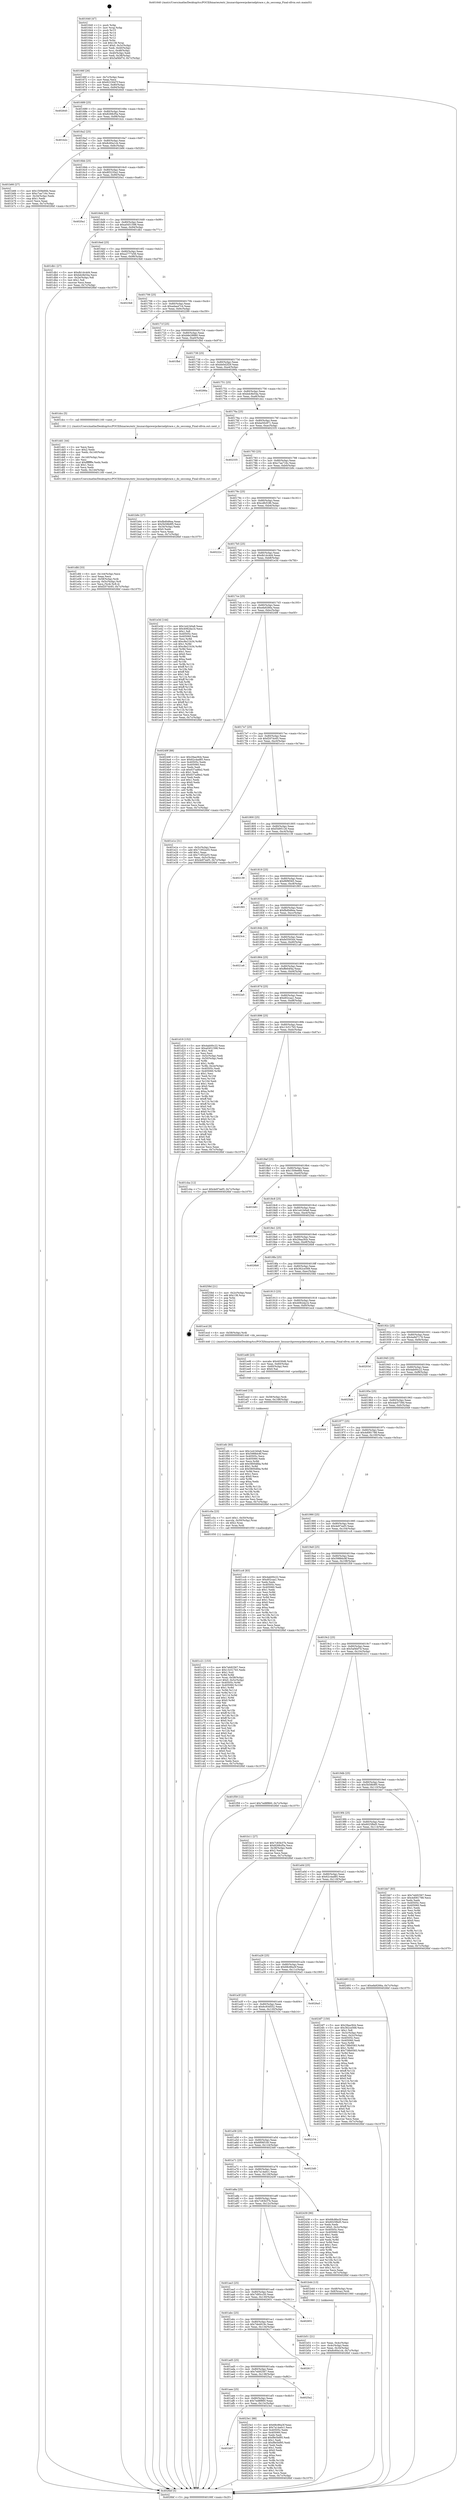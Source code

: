 digraph "0x401640" {
  label = "0x401640 (/mnt/c/Users/mathe/Desktop/tcc/POCII/binaries/extr_linuxarchpowerpckernelptrace.c_do_seccomp_Final-ollvm.out::main(0))"
  labelloc = "t"
  node[shape=record]

  Entry [label="",width=0.3,height=0.3,shape=circle,fillcolor=black,style=filled]
  "0x40166f" [label="{
     0x40166f [26]\l
     | [instrs]\l
     &nbsp;&nbsp;0x40166f \<+3\>: mov -0x7c(%rbp),%eax\l
     &nbsp;&nbsp;0x401672 \<+2\>: mov %eax,%ecx\l
     &nbsp;&nbsp;0x401674 \<+6\>: sub $0x82230d7f,%ecx\l
     &nbsp;&nbsp;0x40167a \<+3\>: mov %eax,-0x80(%rbp)\l
     &nbsp;&nbsp;0x40167d \<+6\>: mov %ecx,-0x84(%rbp)\l
     &nbsp;&nbsp;0x401683 \<+6\>: je 0000000000402645 \<main+0x1005\>\l
  }"]
  "0x402645" [label="{
     0x402645\l
  }", style=dashed]
  "0x401689" [label="{
     0x401689 [25]\l
     | [instrs]\l
     &nbsp;&nbsp;0x401689 \<+5\>: jmp 000000000040168e \<main+0x4e\>\l
     &nbsp;&nbsp;0x40168e \<+3\>: mov -0x80(%rbp),%eax\l
     &nbsp;&nbsp;0x401691 \<+5\>: sub $0x8268cf5a,%eax\l
     &nbsp;&nbsp;0x401696 \<+6\>: mov %eax,-0x88(%rbp)\l
     &nbsp;&nbsp;0x40169c \<+6\>: je 0000000000401b2c \<main+0x4ec\>\l
  }"]
  Exit [label="",width=0.3,height=0.3,shape=circle,fillcolor=black,style=filled,peripheries=2]
  "0x401b2c" [label="{
     0x401b2c\l
  }", style=dashed]
  "0x4016a2" [label="{
     0x4016a2 [25]\l
     | [instrs]\l
     &nbsp;&nbsp;0x4016a2 \<+5\>: jmp 00000000004016a7 \<main+0x67\>\l
     &nbsp;&nbsp;0x4016a7 \<+3\>: mov -0x80(%rbp),%eax\l
     &nbsp;&nbsp;0x4016aa \<+5\>: sub $0x8c60a1cb,%eax\l
     &nbsp;&nbsp;0x4016af \<+6\>: mov %eax,-0x8c(%rbp)\l
     &nbsp;&nbsp;0x4016b5 \<+6\>: je 0000000000401b66 \<main+0x526\>\l
  }"]
  "0x401b07" [label="{
     0x401b07\l
  }", style=dashed]
  "0x401b66" [label="{
     0x401b66 [27]\l
     | [instrs]\l
     &nbsp;&nbsp;0x401b66 \<+5\>: mov $0x1509e66b,%eax\l
     &nbsp;&nbsp;0x401b6b \<+5\>: mov $0xc7aa716c,%ecx\l
     &nbsp;&nbsp;0x401b70 \<+3\>: mov -0x34(%rbp),%edx\l
     &nbsp;&nbsp;0x401b73 \<+3\>: cmp $0x1,%edx\l
     &nbsp;&nbsp;0x401b76 \<+3\>: cmovl %ecx,%eax\l
     &nbsp;&nbsp;0x401b79 \<+3\>: mov %eax,-0x7c(%rbp)\l
     &nbsp;&nbsp;0x401b7c \<+5\>: jmp 00000000004026bf \<main+0x107f\>\l
  }"]
  "0x4016bb" [label="{
     0x4016bb [25]\l
     | [instrs]\l
     &nbsp;&nbsp;0x4016bb \<+5\>: jmp 00000000004016c0 \<main+0x80\>\l
     &nbsp;&nbsp;0x4016c0 \<+3\>: mov -0x80(%rbp),%eax\l
     &nbsp;&nbsp;0x4016c3 \<+5\>: sub $0x8f3235a2,%eax\l
     &nbsp;&nbsp;0x4016c8 \<+6\>: mov %eax,-0x90(%rbp)\l
     &nbsp;&nbsp;0x4016ce \<+6\>: je 00000000004020a1 \<main+0xa61\>\l
  }"]
  "0x4023e1" [label="{
     0x4023e1 [88]\l
     | [instrs]\l
     &nbsp;&nbsp;0x4023e1 \<+5\>: mov $0x68c86a3f,%eax\l
     &nbsp;&nbsp;0x4023e6 \<+5\>: mov $0x7a14a0c1,%ecx\l
     &nbsp;&nbsp;0x4023eb \<+7\>: mov 0x40505c,%edx\l
     &nbsp;&nbsp;0x4023f2 \<+7\>: mov 0x405060,%esi\l
     &nbsp;&nbsp;0x4023f9 \<+2\>: mov %edx,%edi\l
     &nbsp;&nbsp;0x4023fb \<+6\>: add $0xf9e5bf95,%edi\l
     &nbsp;&nbsp;0x402401 \<+3\>: sub $0x1,%edi\l
     &nbsp;&nbsp;0x402404 \<+6\>: sub $0xf9e5bf95,%edi\l
     &nbsp;&nbsp;0x40240a \<+3\>: imul %edi,%edx\l
     &nbsp;&nbsp;0x40240d \<+3\>: and $0x1,%edx\l
     &nbsp;&nbsp;0x402410 \<+3\>: cmp $0x0,%edx\l
     &nbsp;&nbsp;0x402413 \<+4\>: sete %r8b\l
     &nbsp;&nbsp;0x402417 \<+3\>: cmp $0xa,%esi\l
     &nbsp;&nbsp;0x40241a \<+4\>: setl %r9b\l
     &nbsp;&nbsp;0x40241e \<+3\>: mov %r8b,%r10b\l
     &nbsp;&nbsp;0x402421 \<+3\>: and %r9b,%r10b\l
     &nbsp;&nbsp;0x402424 \<+3\>: xor %r9b,%r8b\l
     &nbsp;&nbsp;0x402427 \<+3\>: or %r8b,%r10b\l
     &nbsp;&nbsp;0x40242a \<+4\>: test $0x1,%r10b\l
     &nbsp;&nbsp;0x40242e \<+3\>: cmovne %ecx,%eax\l
     &nbsp;&nbsp;0x402431 \<+3\>: mov %eax,-0x7c(%rbp)\l
     &nbsp;&nbsp;0x402434 \<+5\>: jmp 00000000004026bf \<main+0x107f\>\l
  }"]
  "0x4020a1" [label="{
     0x4020a1\l
  }", style=dashed]
  "0x4016d4" [label="{
     0x4016d4 [25]\l
     | [instrs]\l
     &nbsp;&nbsp;0x4016d4 \<+5\>: jmp 00000000004016d9 \<main+0x99\>\l
     &nbsp;&nbsp;0x4016d9 \<+3\>: mov -0x80(%rbp),%eax\l
     &nbsp;&nbsp;0x4016dc \<+5\>: sub $0xa0451598,%eax\l
     &nbsp;&nbsp;0x4016e1 \<+6\>: mov %eax,-0x94(%rbp)\l
     &nbsp;&nbsp;0x4016e7 \<+6\>: je 0000000000401db1 \<main+0x771\>\l
  }"]
  "0x401aee" [label="{
     0x401aee [25]\l
     | [instrs]\l
     &nbsp;&nbsp;0x401aee \<+5\>: jmp 0000000000401af3 \<main+0x4b3\>\l
     &nbsp;&nbsp;0x401af3 \<+3\>: mov -0x80(%rbp),%eax\l
     &nbsp;&nbsp;0x401af6 \<+5\>: sub $0x7ed8f860,%eax\l
     &nbsp;&nbsp;0x401afb \<+6\>: mov %eax,-0x13c(%rbp)\l
     &nbsp;&nbsp;0x401b01 \<+6\>: je 00000000004023e1 \<main+0xda1\>\l
  }"]
  "0x401db1" [label="{
     0x401db1 [27]\l
     | [instrs]\l
     &nbsp;&nbsp;0x401db1 \<+5\>: mov $0xdb1dc4d4,%eax\l
     &nbsp;&nbsp;0x401db6 \<+5\>: mov $0xbdc8e54a,%ecx\l
     &nbsp;&nbsp;0x401dbb \<+3\>: mov -0x2e(%rbp),%dl\l
     &nbsp;&nbsp;0x401dbe \<+3\>: test $0x1,%dl\l
     &nbsp;&nbsp;0x401dc1 \<+3\>: cmovne %ecx,%eax\l
     &nbsp;&nbsp;0x401dc4 \<+3\>: mov %eax,-0x7c(%rbp)\l
     &nbsp;&nbsp;0x401dc7 \<+5\>: jmp 00000000004026bf \<main+0x107f\>\l
  }"]
  "0x4016ed" [label="{
     0x4016ed [25]\l
     | [instrs]\l
     &nbsp;&nbsp;0x4016ed \<+5\>: jmp 00000000004016f2 \<main+0xb2\>\l
     &nbsp;&nbsp;0x4016f2 \<+3\>: mov -0x80(%rbp),%eax\l
     &nbsp;&nbsp;0x4016f5 \<+5\>: sub $0xa2777e56,%eax\l
     &nbsp;&nbsp;0x4016fa \<+6\>: mov %eax,-0x98(%rbp)\l
     &nbsp;&nbsp;0x401700 \<+6\>: je 00000000004023b8 \<main+0xd78\>\l
  }"]
  "0x4025a2" [label="{
     0x4025a2\l
  }", style=dashed]
  "0x4023b8" [label="{
     0x4023b8\l
  }", style=dashed]
  "0x401706" [label="{
     0x401706 [25]\l
     | [instrs]\l
     &nbsp;&nbsp;0x401706 \<+5\>: jmp 000000000040170b \<main+0xcb\>\l
     &nbsp;&nbsp;0x40170b \<+3\>: mov -0x80(%rbp),%eax\l
     &nbsp;&nbsp;0x40170e \<+5\>: sub $0xadaa47c4,%eax\l
     &nbsp;&nbsp;0x401713 \<+6\>: mov %eax,-0x9c(%rbp)\l
     &nbsp;&nbsp;0x401719 \<+6\>: je 0000000000402299 \<main+0xc59\>\l
  }"]
  "0x401ad5" [label="{
     0x401ad5 [25]\l
     | [instrs]\l
     &nbsp;&nbsp;0x401ad5 \<+5\>: jmp 0000000000401ada \<main+0x49a\>\l
     &nbsp;&nbsp;0x401ada \<+3\>: mov -0x80(%rbp),%eax\l
     &nbsp;&nbsp;0x401add \<+5\>: sub $0x7eb92567,%eax\l
     &nbsp;&nbsp;0x401ae2 \<+6\>: mov %eax,-0x138(%rbp)\l
     &nbsp;&nbsp;0x401ae8 \<+6\>: je 00000000004025a2 \<main+0xf62\>\l
  }"]
  "0x402299" [label="{
     0x402299\l
  }", style=dashed]
  "0x40171f" [label="{
     0x40171f [25]\l
     | [instrs]\l
     &nbsp;&nbsp;0x40171f \<+5\>: jmp 0000000000401724 \<main+0xe4\>\l
     &nbsp;&nbsp;0x401724 \<+3\>: mov -0x80(%rbp),%eax\l
     &nbsp;&nbsp;0x401727 \<+5\>: sub $0xb8e28880,%eax\l
     &nbsp;&nbsp;0x40172c \<+6\>: mov %eax,-0xa0(%rbp)\l
     &nbsp;&nbsp;0x401732 \<+6\>: je 0000000000401fbd \<main+0x97d\>\l
  }"]
  "0x402617" [label="{
     0x402617\l
  }", style=dashed]
  "0x401fbd" [label="{
     0x401fbd\l
  }", style=dashed]
  "0x401738" [label="{
     0x401738 [25]\l
     | [instrs]\l
     &nbsp;&nbsp;0x401738 \<+5\>: jmp 000000000040173d \<main+0xfd\>\l
     &nbsp;&nbsp;0x40173d \<+3\>: mov -0x80(%rbp),%eax\l
     &nbsp;&nbsp;0x401740 \<+5\>: sub $0xbb0d2f29,%eax\l
     &nbsp;&nbsp;0x401745 \<+6\>: mov %eax,-0xa4(%rbp)\l
     &nbsp;&nbsp;0x40174b \<+6\>: je 000000000040266a \<main+0x102a\>\l
  }"]
  "0x401abc" [label="{
     0x401abc [25]\l
     | [instrs]\l
     &nbsp;&nbsp;0x401abc \<+5\>: jmp 0000000000401ac1 \<main+0x481\>\l
     &nbsp;&nbsp;0x401ac1 \<+3\>: mov -0x80(%rbp),%eax\l
     &nbsp;&nbsp;0x401ac4 \<+5\>: sub $0x7de4919c,%eax\l
     &nbsp;&nbsp;0x401ac9 \<+6\>: mov %eax,-0x134(%rbp)\l
     &nbsp;&nbsp;0x401acf \<+6\>: je 0000000000402617 \<main+0xfd7\>\l
  }"]
  "0x40266a" [label="{
     0x40266a\l
  }", style=dashed]
  "0x401751" [label="{
     0x401751 [25]\l
     | [instrs]\l
     &nbsp;&nbsp;0x401751 \<+5\>: jmp 0000000000401756 \<main+0x116\>\l
     &nbsp;&nbsp;0x401756 \<+3\>: mov -0x80(%rbp),%eax\l
     &nbsp;&nbsp;0x401759 \<+5\>: sub $0xbdc8e54a,%eax\l
     &nbsp;&nbsp;0x40175e \<+6\>: mov %eax,-0xa8(%rbp)\l
     &nbsp;&nbsp;0x401764 \<+6\>: je 0000000000401dcc \<main+0x78c\>\l
  }"]
  "0x402651" [label="{
     0x402651\l
  }", style=dashed]
  "0x401dcc" [label="{
     0x401dcc [5]\l
     | [instrs]\l
     &nbsp;&nbsp;0x401dcc \<+5\>: call 0000000000401160 \<next_i\>\l
     | [calls]\l
     &nbsp;&nbsp;0x401160 \{1\} (/mnt/c/Users/mathe/Desktop/tcc/POCII/binaries/extr_linuxarchpowerpckernelptrace.c_do_seccomp_Final-ollvm.out::next_i)\l
  }"]
  "0x40176a" [label="{
     0x40176a [25]\l
     | [instrs]\l
     &nbsp;&nbsp;0x40176a \<+5\>: jmp 000000000040176f \<main+0x12f\>\l
     &nbsp;&nbsp;0x40176f \<+3\>: mov -0x80(%rbp),%eax\l
     &nbsp;&nbsp;0x401772 \<+5\>: sub $0xbe50c971,%eax\l
     &nbsp;&nbsp;0x401777 \<+6\>: mov %eax,-0xac(%rbp)\l
     &nbsp;&nbsp;0x40177d \<+6\>: je 0000000000402335 \<main+0xcf5\>\l
  }"]
  "0x401efc" [label="{
     0x401efc [93]\l
     | [instrs]\l
     &nbsp;&nbsp;0x401efc \<+5\>: mov $0x1e41b0a8,%eax\l
     &nbsp;&nbsp;0x401f01 \<+5\>: mov $0x5988dc8f,%esi\l
     &nbsp;&nbsp;0x401f06 \<+7\>: mov 0x40505c,%ecx\l
     &nbsp;&nbsp;0x401f0d \<+7\>: mov 0x405060,%edx\l
     &nbsp;&nbsp;0x401f14 \<+3\>: mov %ecx,%r8d\l
     &nbsp;&nbsp;0x401f17 \<+7\>: add $0x5800dfda,%r8d\l
     &nbsp;&nbsp;0x401f1e \<+4\>: sub $0x1,%r8d\l
     &nbsp;&nbsp;0x401f22 \<+7\>: sub $0x5800dfda,%r8d\l
     &nbsp;&nbsp;0x401f29 \<+4\>: imul %r8d,%ecx\l
     &nbsp;&nbsp;0x401f2d \<+3\>: and $0x1,%ecx\l
     &nbsp;&nbsp;0x401f30 \<+3\>: cmp $0x0,%ecx\l
     &nbsp;&nbsp;0x401f33 \<+4\>: sete %r9b\l
     &nbsp;&nbsp;0x401f37 \<+3\>: cmp $0xa,%edx\l
     &nbsp;&nbsp;0x401f3a \<+4\>: setl %r10b\l
     &nbsp;&nbsp;0x401f3e \<+3\>: mov %r9b,%r11b\l
     &nbsp;&nbsp;0x401f41 \<+3\>: and %r10b,%r11b\l
     &nbsp;&nbsp;0x401f44 \<+3\>: xor %r10b,%r9b\l
     &nbsp;&nbsp;0x401f47 \<+3\>: or %r9b,%r11b\l
     &nbsp;&nbsp;0x401f4a \<+4\>: test $0x1,%r11b\l
     &nbsp;&nbsp;0x401f4e \<+3\>: cmovne %esi,%eax\l
     &nbsp;&nbsp;0x401f51 \<+3\>: mov %eax,-0x7c(%rbp)\l
     &nbsp;&nbsp;0x401f54 \<+5\>: jmp 00000000004026bf \<main+0x107f\>\l
  }"]
  "0x402335" [label="{
     0x402335\l
  }", style=dashed]
  "0x401783" [label="{
     0x401783 [25]\l
     | [instrs]\l
     &nbsp;&nbsp;0x401783 \<+5\>: jmp 0000000000401788 \<main+0x148\>\l
     &nbsp;&nbsp;0x401788 \<+3\>: mov -0x80(%rbp),%eax\l
     &nbsp;&nbsp;0x40178b \<+5\>: sub $0xc7aa716c,%eax\l
     &nbsp;&nbsp;0x401790 \<+6\>: mov %eax,-0xb0(%rbp)\l
     &nbsp;&nbsp;0x401796 \<+6\>: je 0000000000401b9c \<main+0x55c\>\l
  }"]
  "0x401eed" [label="{
     0x401eed [15]\l
     | [instrs]\l
     &nbsp;&nbsp;0x401eed \<+4\>: mov -0x58(%rbp),%rdi\l
     &nbsp;&nbsp;0x401ef1 \<+6\>: mov %eax,-0x148(%rbp)\l
     &nbsp;&nbsp;0x401ef7 \<+5\>: call 0000000000401030 \<free@plt\>\l
     | [calls]\l
     &nbsp;&nbsp;0x401030 \{1\} (unknown)\l
  }"]
  "0x401b9c" [label="{
     0x401b9c [27]\l
     | [instrs]\l
     &nbsp;&nbsp;0x401b9c \<+5\>: mov $0xfbd0d6ea,%eax\l
     &nbsp;&nbsp;0x401ba1 \<+5\>: mov $0x5b58b9f5,%ecx\l
     &nbsp;&nbsp;0x401ba6 \<+3\>: mov -0x34(%rbp),%edx\l
     &nbsp;&nbsp;0x401ba9 \<+3\>: cmp $0x0,%edx\l
     &nbsp;&nbsp;0x401bac \<+3\>: cmove %ecx,%eax\l
     &nbsp;&nbsp;0x401baf \<+3\>: mov %eax,-0x7c(%rbp)\l
     &nbsp;&nbsp;0x401bb2 \<+5\>: jmp 00000000004026bf \<main+0x107f\>\l
  }"]
  "0x40179c" [label="{
     0x40179c [25]\l
     | [instrs]\l
     &nbsp;&nbsp;0x40179c \<+5\>: jmp 00000000004017a1 \<main+0x161\>\l
     &nbsp;&nbsp;0x4017a1 \<+3\>: mov -0x80(%rbp),%eax\l
     &nbsp;&nbsp;0x4017a4 \<+5\>: sub $0xcdfcf186,%eax\l
     &nbsp;&nbsp;0x4017a9 \<+6\>: mov %eax,-0xb4(%rbp)\l
     &nbsp;&nbsp;0x4017af \<+6\>: je 000000000040222c \<main+0xbec\>\l
  }"]
  "0x401ed6" [label="{
     0x401ed6 [23]\l
     | [instrs]\l
     &nbsp;&nbsp;0x401ed6 \<+10\>: movabs $0x4030d6,%rdi\l
     &nbsp;&nbsp;0x401ee0 \<+3\>: mov %eax,-0x60(%rbp)\l
     &nbsp;&nbsp;0x401ee3 \<+3\>: mov -0x60(%rbp),%esi\l
     &nbsp;&nbsp;0x401ee6 \<+2\>: mov $0x0,%al\l
     &nbsp;&nbsp;0x401ee8 \<+5\>: call 0000000000401040 \<printf@plt\>\l
     | [calls]\l
     &nbsp;&nbsp;0x401040 \{1\} (unknown)\l
  }"]
  "0x40222c" [label="{
     0x40222c\l
  }", style=dashed]
  "0x4017b5" [label="{
     0x4017b5 [25]\l
     | [instrs]\l
     &nbsp;&nbsp;0x4017b5 \<+5\>: jmp 00000000004017ba \<main+0x17a\>\l
     &nbsp;&nbsp;0x4017ba \<+3\>: mov -0x80(%rbp),%eax\l
     &nbsp;&nbsp;0x4017bd \<+5\>: sub $0xdb1dc4d4,%eax\l
     &nbsp;&nbsp;0x4017c2 \<+6\>: mov %eax,-0xb8(%rbp)\l
     &nbsp;&nbsp;0x4017c8 \<+6\>: je 0000000000401e3d \<main+0x7fd\>\l
  }"]
  "0x401dfd" [label="{
     0x401dfd [33]\l
     | [instrs]\l
     &nbsp;&nbsp;0x401dfd \<+6\>: mov -0x144(%rbp),%ecx\l
     &nbsp;&nbsp;0x401e03 \<+3\>: imul %eax,%ecx\l
     &nbsp;&nbsp;0x401e06 \<+4\>: mov -0x58(%rbp),%rdi\l
     &nbsp;&nbsp;0x401e0a \<+4\>: movslq -0x5c(%rbp),%r8\l
     &nbsp;&nbsp;0x401e0e \<+4\>: mov %ecx,(%rdi,%r8,4)\l
     &nbsp;&nbsp;0x401e12 \<+7\>: movl $0xf207dc65,-0x7c(%rbp)\l
     &nbsp;&nbsp;0x401e19 \<+5\>: jmp 00000000004026bf \<main+0x107f\>\l
  }"]
  "0x401e3d" [label="{
     0x401e3d [144]\l
     | [instrs]\l
     &nbsp;&nbsp;0x401e3d \<+5\>: mov $0x1e41b0a8,%eax\l
     &nbsp;&nbsp;0x401e42 \<+5\>: mov $0x4082da1b,%ecx\l
     &nbsp;&nbsp;0x401e47 \<+2\>: mov $0x1,%dl\l
     &nbsp;&nbsp;0x401e49 \<+7\>: mov 0x40505c,%esi\l
     &nbsp;&nbsp;0x401e50 \<+7\>: mov 0x405060,%edi\l
     &nbsp;&nbsp;0x401e57 \<+3\>: mov %esi,%r8d\l
     &nbsp;&nbsp;0x401e5a \<+7\>: add $0xc8e21b34,%r8d\l
     &nbsp;&nbsp;0x401e61 \<+4\>: sub $0x1,%r8d\l
     &nbsp;&nbsp;0x401e65 \<+7\>: sub $0xc8e21b34,%r8d\l
     &nbsp;&nbsp;0x401e6c \<+4\>: imul %r8d,%esi\l
     &nbsp;&nbsp;0x401e70 \<+3\>: and $0x1,%esi\l
     &nbsp;&nbsp;0x401e73 \<+3\>: cmp $0x0,%esi\l
     &nbsp;&nbsp;0x401e76 \<+4\>: sete %r9b\l
     &nbsp;&nbsp;0x401e7a \<+3\>: cmp $0xa,%edi\l
     &nbsp;&nbsp;0x401e7d \<+4\>: setl %r10b\l
     &nbsp;&nbsp;0x401e81 \<+3\>: mov %r9b,%r11b\l
     &nbsp;&nbsp;0x401e84 \<+4\>: xor $0xff,%r11b\l
     &nbsp;&nbsp;0x401e88 \<+3\>: mov %r10b,%bl\l
     &nbsp;&nbsp;0x401e8b \<+3\>: xor $0xff,%bl\l
     &nbsp;&nbsp;0x401e8e \<+3\>: xor $0x1,%dl\l
     &nbsp;&nbsp;0x401e91 \<+3\>: mov %r11b,%r14b\l
     &nbsp;&nbsp;0x401e94 \<+4\>: and $0xff,%r14b\l
     &nbsp;&nbsp;0x401e98 \<+3\>: and %dl,%r9b\l
     &nbsp;&nbsp;0x401e9b \<+3\>: mov %bl,%r15b\l
     &nbsp;&nbsp;0x401e9e \<+4\>: and $0xff,%r15b\l
     &nbsp;&nbsp;0x401ea2 \<+3\>: and %dl,%r10b\l
     &nbsp;&nbsp;0x401ea5 \<+3\>: or %r9b,%r14b\l
     &nbsp;&nbsp;0x401ea8 \<+3\>: or %r10b,%r15b\l
     &nbsp;&nbsp;0x401eab \<+3\>: xor %r15b,%r14b\l
     &nbsp;&nbsp;0x401eae \<+3\>: or %bl,%r11b\l
     &nbsp;&nbsp;0x401eb1 \<+4\>: xor $0xff,%r11b\l
     &nbsp;&nbsp;0x401eb5 \<+3\>: or $0x1,%dl\l
     &nbsp;&nbsp;0x401eb8 \<+3\>: and %dl,%r11b\l
     &nbsp;&nbsp;0x401ebb \<+3\>: or %r11b,%r14b\l
     &nbsp;&nbsp;0x401ebe \<+4\>: test $0x1,%r14b\l
     &nbsp;&nbsp;0x401ec2 \<+3\>: cmovne %ecx,%eax\l
     &nbsp;&nbsp;0x401ec5 \<+3\>: mov %eax,-0x7c(%rbp)\l
     &nbsp;&nbsp;0x401ec8 \<+5\>: jmp 00000000004026bf \<main+0x107f\>\l
  }"]
  "0x4017ce" [label="{
     0x4017ce [25]\l
     | [instrs]\l
     &nbsp;&nbsp;0x4017ce \<+5\>: jmp 00000000004017d3 \<main+0x193\>\l
     &nbsp;&nbsp;0x4017d3 \<+3\>: mov -0x80(%rbp),%eax\l
     &nbsp;&nbsp;0x4017d6 \<+5\>: sub $0xefa9266a,%eax\l
     &nbsp;&nbsp;0x4017db \<+6\>: mov %eax,-0xbc(%rbp)\l
     &nbsp;&nbsp;0x4017e1 \<+6\>: je 000000000040249f \<main+0xe5f\>\l
  }"]
  "0x401dd1" [label="{
     0x401dd1 [44]\l
     | [instrs]\l
     &nbsp;&nbsp;0x401dd1 \<+2\>: xor %ecx,%ecx\l
     &nbsp;&nbsp;0x401dd3 \<+5\>: mov $0x2,%edx\l
     &nbsp;&nbsp;0x401dd8 \<+6\>: mov %edx,-0x140(%rbp)\l
     &nbsp;&nbsp;0x401dde \<+1\>: cltd\l
     &nbsp;&nbsp;0x401ddf \<+6\>: mov -0x140(%rbp),%esi\l
     &nbsp;&nbsp;0x401de5 \<+2\>: idiv %esi\l
     &nbsp;&nbsp;0x401de7 \<+6\>: imul $0xfffffffe,%edx,%edx\l
     &nbsp;&nbsp;0x401ded \<+3\>: sub $0x1,%ecx\l
     &nbsp;&nbsp;0x401df0 \<+2\>: sub %ecx,%edx\l
     &nbsp;&nbsp;0x401df2 \<+6\>: mov %edx,-0x144(%rbp)\l
     &nbsp;&nbsp;0x401df8 \<+5\>: call 0000000000401160 \<next_i\>\l
     | [calls]\l
     &nbsp;&nbsp;0x401160 \{1\} (/mnt/c/Users/mathe/Desktop/tcc/POCII/binaries/extr_linuxarchpowerpckernelptrace.c_do_seccomp_Final-ollvm.out::next_i)\l
  }"]
  "0x40249f" [label="{
     0x40249f [88]\l
     | [instrs]\l
     &nbsp;&nbsp;0x40249f \<+5\>: mov $0x29aa3fcb,%eax\l
     &nbsp;&nbsp;0x4024a4 \<+5\>: mov $0x62c4ad85,%ecx\l
     &nbsp;&nbsp;0x4024a9 \<+7\>: mov 0x40505c,%edx\l
     &nbsp;&nbsp;0x4024b0 \<+7\>: mov 0x405060,%esi\l
     &nbsp;&nbsp;0x4024b7 \<+2\>: mov %edx,%edi\l
     &nbsp;&nbsp;0x4024b9 \<+6\>: sub $0x637ad6e2,%edi\l
     &nbsp;&nbsp;0x4024bf \<+3\>: sub $0x1,%edi\l
     &nbsp;&nbsp;0x4024c2 \<+6\>: add $0x637ad6e2,%edi\l
     &nbsp;&nbsp;0x4024c8 \<+3\>: imul %edi,%edx\l
     &nbsp;&nbsp;0x4024cb \<+3\>: and $0x1,%edx\l
     &nbsp;&nbsp;0x4024ce \<+3\>: cmp $0x0,%edx\l
     &nbsp;&nbsp;0x4024d1 \<+4\>: sete %r8b\l
     &nbsp;&nbsp;0x4024d5 \<+3\>: cmp $0xa,%esi\l
     &nbsp;&nbsp;0x4024d8 \<+4\>: setl %r9b\l
     &nbsp;&nbsp;0x4024dc \<+3\>: mov %r8b,%r10b\l
     &nbsp;&nbsp;0x4024df \<+3\>: and %r9b,%r10b\l
     &nbsp;&nbsp;0x4024e2 \<+3\>: xor %r9b,%r8b\l
     &nbsp;&nbsp;0x4024e5 \<+3\>: or %r8b,%r10b\l
     &nbsp;&nbsp;0x4024e8 \<+4\>: test $0x1,%r10b\l
     &nbsp;&nbsp;0x4024ec \<+3\>: cmovne %ecx,%eax\l
     &nbsp;&nbsp;0x4024ef \<+3\>: mov %eax,-0x7c(%rbp)\l
     &nbsp;&nbsp;0x4024f2 \<+5\>: jmp 00000000004026bf \<main+0x107f\>\l
  }"]
  "0x4017e7" [label="{
     0x4017e7 [25]\l
     | [instrs]\l
     &nbsp;&nbsp;0x4017e7 \<+5\>: jmp 00000000004017ec \<main+0x1ac\>\l
     &nbsp;&nbsp;0x4017ec \<+3\>: mov -0x80(%rbp),%eax\l
     &nbsp;&nbsp;0x4017ef \<+5\>: sub $0xf207dc65,%eax\l
     &nbsp;&nbsp;0x4017f4 \<+6\>: mov %eax,-0xc0(%rbp)\l
     &nbsp;&nbsp;0x4017fa \<+6\>: je 0000000000401e1e \<main+0x7de\>\l
  }"]
  "0x401c21" [label="{
     0x401c21 [153]\l
     | [instrs]\l
     &nbsp;&nbsp;0x401c21 \<+5\>: mov $0x7eb92567,%ecx\l
     &nbsp;&nbsp;0x401c26 \<+5\>: mov $0x13c517b5,%edx\l
     &nbsp;&nbsp;0x401c2b \<+3\>: mov $0x1,%sil\l
     &nbsp;&nbsp;0x401c2e \<+3\>: xor %r8d,%r8d\l
     &nbsp;&nbsp;0x401c31 \<+4\>: mov %rax,-0x58(%rbp)\l
     &nbsp;&nbsp;0x401c35 \<+7\>: movl $0x0,-0x5c(%rbp)\l
     &nbsp;&nbsp;0x401c3c \<+8\>: mov 0x40505c,%r9d\l
     &nbsp;&nbsp;0x401c44 \<+8\>: mov 0x405060,%r10d\l
     &nbsp;&nbsp;0x401c4c \<+4\>: sub $0x1,%r8d\l
     &nbsp;&nbsp;0x401c50 \<+3\>: mov %r9d,%r11d\l
     &nbsp;&nbsp;0x401c53 \<+3\>: add %r8d,%r11d\l
     &nbsp;&nbsp;0x401c56 \<+4\>: imul %r11d,%r9d\l
     &nbsp;&nbsp;0x401c5a \<+4\>: and $0x1,%r9d\l
     &nbsp;&nbsp;0x401c5e \<+4\>: cmp $0x0,%r9d\l
     &nbsp;&nbsp;0x401c62 \<+3\>: sete %bl\l
     &nbsp;&nbsp;0x401c65 \<+4\>: cmp $0xa,%r10d\l
     &nbsp;&nbsp;0x401c69 \<+4\>: setl %r14b\l
     &nbsp;&nbsp;0x401c6d \<+3\>: mov %bl,%r15b\l
     &nbsp;&nbsp;0x401c70 \<+4\>: xor $0xff,%r15b\l
     &nbsp;&nbsp;0x401c74 \<+3\>: mov %r14b,%r12b\l
     &nbsp;&nbsp;0x401c77 \<+4\>: xor $0xff,%r12b\l
     &nbsp;&nbsp;0x401c7b \<+4\>: xor $0x0,%sil\l
     &nbsp;&nbsp;0x401c7f \<+3\>: mov %r15b,%r13b\l
     &nbsp;&nbsp;0x401c82 \<+4\>: and $0x0,%r13b\l
     &nbsp;&nbsp;0x401c86 \<+3\>: and %sil,%bl\l
     &nbsp;&nbsp;0x401c89 \<+3\>: mov %r12b,%al\l
     &nbsp;&nbsp;0x401c8c \<+2\>: and $0x0,%al\l
     &nbsp;&nbsp;0x401c8e \<+3\>: and %sil,%r14b\l
     &nbsp;&nbsp;0x401c91 \<+3\>: or %bl,%r13b\l
     &nbsp;&nbsp;0x401c94 \<+3\>: or %r14b,%al\l
     &nbsp;&nbsp;0x401c97 \<+3\>: xor %al,%r13b\l
     &nbsp;&nbsp;0x401c9a \<+3\>: or %r12b,%r15b\l
     &nbsp;&nbsp;0x401c9d \<+4\>: xor $0xff,%r15b\l
     &nbsp;&nbsp;0x401ca1 \<+4\>: or $0x0,%sil\l
     &nbsp;&nbsp;0x401ca5 \<+3\>: and %sil,%r15b\l
     &nbsp;&nbsp;0x401ca8 \<+3\>: or %r15b,%r13b\l
     &nbsp;&nbsp;0x401cab \<+4\>: test $0x1,%r13b\l
     &nbsp;&nbsp;0x401caf \<+3\>: cmovne %edx,%ecx\l
     &nbsp;&nbsp;0x401cb2 \<+3\>: mov %ecx,-0x7c(%rbp)\l
     &nbsp;&nbsp;0x401cb5 \<+5\>: jmp 00000000004026bf \<main+0x107f\>\l
  }"]
  "0x401e1e" [label="{
     0x401e1e [31]\l
     | [instrs]\l
     &nbsp;&nbsp;0x401e1e \<+3\>: mov -0x5c(%rbp),%eax\l
     &nbsp;&nbsp;0x401e21 \<+5\>: add $0x71952a55,%eax\l
     &nbsp;&nbsp;0x401e26 \<+3\>: add $0x1,%eax\l
     &nbsp;&nbsp;0x401e29 \<+5\>: sub $0x71952a55,%eax\l
     &nbsp;&nbsp;0x401e2e \<+3\>: mov %eax,-0x5c(%rbp)\l
     &nbsp;&nbsp;0x401e31 \<+7\>: movl $0x4e97eef3,-0x7c(%rbp)\l
     &nbsp;&nbsp;0x401e38 \<+5\>: jmp 00000000004026bf \<main+0x107f\>\l
  }"]
  "0x401800" [label="{
     0x401800 [25]\l
     | [instrs]\l
     &nbsp;&nbsp;0x401800 \<+5\>: jmp 0000000000401805 \<main+0x1c5\>\l
     &nbsp;&nbsp;0x401805 \<+3\>: mov -0x80(%rbp),%eax\l
     &nbsp;&nbsp;0x401808 \<+5\>: sub $0xf3d95126,%eax\l
     &nbsp;&nbsp;0x40180d \<+6\>: mov %eax,-0xc4(%rbp)\l
     &nbsp;&nbsp;0x401813 \<+6\>: je 0000000000402139 \<main+0xaf9\>\l
  }"]
  "0x401b51" [label="{
     0x401b51 [21]\l
     | [instrs]\l
     &nbsp;&nbsp;0x401b51 \<+3\>: mov %eax,-0x4c(%rbp)\l
     &nbsp;&nbsp;0x401b54 \<+3\>: mov -0x4c(%rbp),%eax\l
     &nbsp;&nbsp;0x401b57 \<+3\>: mov %eax,-0x34(%rbp)\l
     &nbsp;&nbsp;0x401b5a \<+7\>: movl $0x8c60a1cb,-0x7c(%rbp)\l
     &nbsp;&nbsp;0x401b61 \<+5\>: jmp 00000000004026bf \<main+0x107f\>\l
  }"]
  "0x402139" [label="{
     0x402139\l
  }", style=dashed]
  "0x401819" [label="{
     0x401819 [25]\l
     | [instrs]\l
     &nbsp;&nbsp;0x401819 \<+5\>: jmp 000000000040181e \<main+0x1de\>\l
     &nbsp;&nbsp;0x40181e \<+3\>: mov -0x80(%rbp),%eax\l
     &nbsp;&nbsp;0x401821 \<+5\>: sub $0xf6f9f365,%eax\l
     &nbsp;&nbsp;0x401826 \<+6\>: mov %eax,-0xc8(%rbp)\l
     &nbsp;&nbsp;0x40182c \<+6\>: je 0000000000401f65 \<main+0x925\>\l
  }"]
  "0x401aa3" [label="{
     0x401aa3 [25]\l
     | [instrs]\l
     &nbsp;&nbsp;0x401aa3 \<+5\>: jmp 0000000000401aa8 \<main+0x468\>\l
     &nbsp;&nbsp;0x401aa8 \<+3\>: mov -0x80(%rbp),%eax\l
     &nbsp;&nbsp;0x401aab \<+5\>: sub $0x7d95cc50,%eax\l
     &nbsp;&nbsp;0x401ab0 \<+6\>: mov %eax,-0x130(%rbp)\l
     &nbsp;&nbsp;0x401ab6 \<+6\>: je 0000000000402651 \<main+0x1011\>\l
  }"]
  "0x401f65" [label="{
     0x401f65\l
  }", style=dashed]
  "0x401832" [label="{
     0x401832 [25]\l
     | [instrs]\l
     &nbsp;&nbsp;0x401832 \<+5\>: jmp 0000000000401837 \<main+0x1f7\>\l
     &nbsp;&nbsp;0x401837 \<+3\>: mov -0x80(%rbp),%eax\l
     &nbsp;&nbsp;0x40183a \<+5\>: sub $0xfbd0d6ea,%eax\l
     &nbsp;&nbsp;0x40183f \<+6\>: mov %eax,-0xcc(%rbp)\l
     &nbsp;&nbsp;0x401845 \<+6\>: je 00000000004023c4 \<main+0xd84\>\l
  }"]
  "0x401b44" [label="{
     0x401b44 [13]\l
     | [instrs]\l
     &nbsp;&nbsp;0x401b44 \<+4\>: mov -0x48(%rbp),%rax\l
     &nbsp;&nbsp;0x401b48 \<+4\>: mov 0x8(%rax),%rdi\l
     &nbsp;&nbsp;0x401b4c \<+5\>: call 0000000000401060 \<atoi@plt\>\l
     | [calls]\l
     &nbsp;&nbsp;0x401060 \{1\} (unknown)\l
  }"]
  "0x4023c4" [label="{
     0x4023c4\l
  }", style=dashed]
  "0x40184b" [label="{
     0x40184b [25]\l
     | [instrs]\l
     &nbsp;&nbsp;0x40184b \<+5\>: jmp 0000000000401850 \<main+0x210\>\l
     &nbsp;&nbsp;0x401850 \<+3\>: mov -0x80(%rbp),%eax\l
     &nbsp;&nbsp;0x401853 \<+5\>: sub $0xfe559344,%eax\l
     &nbsp;&nbsp;0x401858 \<+6\>: mov %eax,-0xd0(%rbp)\l
     &nbsp;&nbsp;0x40185e \<+6\>: je 00000000004021a6 \<main+0xb66\>\l
  }"]
  "0x401a8a" [label="{
     0x401a8a [25]\l
     | [instrs]\l
     &nbsp;&nbsp;0x401a8a \<+5\>: jmp 0000000000401a8f \<main+0x44f\>\l
     &nbsp;&nbsp;0x401a8f \<+3\>: mov -0x80(%rbp),%eax\l
     &nbsp;&nbsp;0x401a92 \<+5\>: sub $0x7c83b37b,%eax\l
     &nbsp;&nbsp;0x401a97 \<+6\>: mov %eax,-0x12c(%rbp)\l
     &nbsp;&nbsp;0x401a9d \<+6\>: je 0000000000401b44 \<main+0x504\>\l
  }"]
  "0x4021a6" [label="{
     0x4021a6\l
  }", style=dashed]
  "0x401864" [label="{
     0x401864 [25]\l
     | [instrs]\l
     &nbsp;&nbsp;0x401864 \<+5\>: jmp 0000000000401869 \<main+0x229\>\l
     &nbsp;&nbsp;0x401869 \<+3\>: mov -0x80(%rbp),%eax\l
     &nbsp;&nbsp;0x40186c \<+5\>: sub $0xffe64f4a,%eax\l
     &nbsp;&nbsp;0x401871 \<+6\>: mov %eax,-0xd4(%rbp)\l
     &nbsp;&nbsp;0x401877 \<+6\>: je 00000000004022a5 \<main+0xc65\>\l
  }"]
  "0x402439" [label="{
     0x402439 [90]\l
     | [instrs]\l
     &nbsp;&nbsp;0x402439 \<+5\>: mov $0x68c86a3f,%eax\l
     &nbsp;&nbsp;0x40243e \<+5\>: mov $0x6025fbd5,%ecx\l
     &nbsp;&nbsp;0x402443 \<+2\>: xor %edx,%edx\l
     &nbsp;&nbsp;0x402445 \<+7\>: movl $0x0,-0x3c(%rbp)\l
     &nbsp;&nbsp;0x40244c \<+7\>: mov 0x40505c,%esi\l
     &nbsp;&nbsp;0x402453 \<+7\>: mov 0x405060,%edi\l
     &nbsp;&nbsp;0x40245a \<+3\>: sub $0x1,%edx\l
     &nbsp;&nbsp;0x40245d \<+3\>: mov %esi,%r8d\l
     &nbsp;&nbsp;0x402460 \<+3\>: add %edx,%r8d\l
     &nbsp;&nbsp;0x402463 \<+4\>: imul %r8d,%esi\l
     &nbsp;&nbsp;0x402467 \<+3\>: and $0x1,%esi\l
     &nbsp;&nbsp;0x40246a \<+3\>: cmp $0x0,%esi\l
     &nbsp;&nbsp;0x40246d \<+4\>: sete %r9b\l
     &nbsp;&nbsp;0x402471 \<+3\>: cmp $0xa,%edi\l
     &nbsp;&nbsp;0x402474 \<+4\>: setl %r10b\l
     &nbsp;&nbsp;0x402478 \<+3\>: mov %r9b,%r11b\l
     &nbsp;&nbsp;0x40247b \<+3\>: and %r10b,%r11b\l
     &nbsp;&nbsp;0x40247e \<+3\>: xor %r10b,%r9b\l
     &nbsp;&nbsp;0x402481 \<+3\>: or %r9b,%r11b\l
     &nbsp;&nbsp;0x402484 \<+4\>: test $0x1,%r11b\l
     &nbsp;&nbsp;0x402488 \<+3\>: cmovne %ecx,%eax\l
     &nbsp;&nbsp;0x40248b \<+3\>: mov %eax,-0x7c(%rbp)\l
     &nbsp;&nbsp;0x40248e \<+5\>: jmp 00000000004026bf \<main+0x107f\>\l
  }"]
  "0x4022a5" [label="{
     0x4022a5\l
  }", style=dashed]
  "0x40187d" [label="{
     0x40187d [25]\l
     | [instrs]\l
     &nbsp;&nbsp;0x40187d \<+5\>: jmp 0000000000401882 \<main+0x242\>\l
     &nbsp;&nbsp;0x401882 \<+3\>: mov -0x80(%rbp),%eax\l
     &nbsp;&nbsp;0x401885 \<+5\>: sub $0xd02caa1,%eax\l
     &nbsp;&nbsp;0x40188a \<+6\>: mov %eax,-0xd8(%rbp)\l
     &nbsp;&nbsp;0x401890 \<+6\>: je 0000000000401d19 \<main+0x6d9\>\l
  }"]
  "0x401a71" [label="{
     0x401a71 [25]\l
     | [instrs]\l
     &nbsp;&nbsp;0x401a71 \<+5\>: jmp 0000000000401a76 \<main+0x436\>\l
     &nbsp;&nbsp;0x401a76 \<+3\>: mov -0x80(%rbp),%eax\l
     &nbsp;&nbsp;0x401a79 \<+5\>: sub $0x7a14a0c1,%eax\l
     &nbsp;&nbsp;0x401a7e \<+6\>: mov %eax,-0x128(%rbp)\l
     &nbsp;&nbsp;0x401a84 \<+6\>: je 0000000000402439 \<main+0xdf9\>\l
  }"]
  "0x401d19" [label="{
     0x401d19 [152]\l
     | [instrs]\l
     &nbsp;&nbsp;0x401d19 \<+5\>: mov $0x4ab00c22,%eax\l
     &nbsp;&nbsp;0x401d1e \<+5\>: mov $0xa0451598,%ecx\l
     &nbsp;&nbsp;0x401d23 \<+2\>: mov $0x1,%dl\l
     &nbsp;&nbsp;0x401d25 \<+2\>: xor %esi,%esi\l
     &nbsp;&nbsp;0x401d27 \<+3\>: mov -0x5c(%rbp),%edi\l
     &nbsp;&nbsp;0x401d2a \<+3\>: cmp -0x50(%rbp),%edi\l
     &nbsp;&nbsp;0x401d2d \<+4\>: setl %r8b\l
     &nbsp;&nbsp;0x401d31 \<+4\>: and $0x1,%r8b\l
     &nbsp;&nbsp;0x401d35 \<+4\>: mov %r8b,-0x2e(%rbp)\l
     &nbsp;&nbsp;0x401d39 \<+7\>: mov 0x40505c,%edi\l
     &nbsp;&nbsp;0x401d40 \<+8\>: mov 0x405060,%r9d\l
     &nbsp;&nbsp;0x401d48 \<+3\>: sub $0x1,%esi\l
     &nbsp;&nbsp;0x401d4b \<+3\>: mov %edi,%r10d\l
     &nbsp;&nbsp;0x401d4e \<+3\>: add %esi,%r10d\l
     &nbsp;&nbsp;0x401d51 \<+4\>: imul %r10d,%edi\l
     &nbsp;&nbsp;0x401d55 \<+3\>: and $0x1,%edi\l
     &nbsp;&nbsp;0x401d58 \<+3\>: cmp $0x0,%edi\l
     &nbsp;&nbsp;0x401d5b \<+4\>: sete %r8b\l
     &nbsp;&nbsp;0x401d5f \<+4\>: cmp $0xa,%r9d\l
     &nbsp;&nbsp;0x401d63 \<+4\>: setl %r11b\l
     &nbsp;&nbsp;0x401d67 \<+3\>: mov %r8b,%bl\l
     &nbsp;&nbsp;0x401d6a \<+3\>: xor $0xff,%bl\l
     &nbsp;&nbsp;0x401d6d \<+3\>: mov %r11b,%r14b\l
     &nbsp;&nbsp;0x401d70 \<+4\>: xor $0xff,%r14b\l
     &nbsp;&nbsp;0x401d74 \<+3\>: xor $0x0,%dl\l
     &nbsp;&nbsp;0x401d77 \<+3\>: mov %bl,%r15b\l
     &nbsp;&nbsp;0x401d7a \<+4\>: and $0x0,%r15b\l
     &nbsp;&nbsp;0x401d7e \<+3\>: and %dl,%r8b\l
     &nbsp;&nbsp;0x401d81 \<+3\>: mov %r14b,%r12b\l
     &nbsp;&nbsp;0x401d84 \<+4\>: and $0x0,%r12b\l
     &nbsp;&nbsp;0x401d88 \<+3\>: and %dl,%r11b\l
     &nbsp;&nbsp;0x401d8b \<+3\>: or %r8b,%r15b\l
     &nbsp;&nbsp;0x401d8e \<+3\>: or %r11b,%r12b\l
     &nbsp;&nbsp;0x401d91 \<+3\>: xor %r12b,%r15b\l
     &nbsp;&nbsp;0x401d94 \<+3\>: or %r14b,%bl\l
     &nbsp;&nbsp;0x401d97 \<+3\>: xor $0xff,%bl\l
     &nbsp;&nbsp;0x401d9a \<+3\>: or $0x0,%dl\l
     &nbsp;&nbsp;0x401d9d \<+2\>: and %dl,%bl\l
     &nbsp;&nbsp;0x401d9f \<+3\>: or %bl,%r15b\l
     &nbsp;&nbsp;0x401da2 \<+4\>: test $0x1,%r15b\l
     &nbsp;&nbsp;0x401da6 \<+3\>: cmovne %ecx,%eax\l
     &nbsp;&nbsp;0x401da9 \<+3\>: mov %eax,-0x7c(%rbp)\l
     &nbsp;&nbsp;0x401dac \<+5\>: jmp 00000000004026bf \<main+0x107f\>\l
  }"]
  "0x401896" [label="{
     0x401896 [25]\l
     | [instrs]\l
     &nbsp;&nbsp;0x401896 \<+5\>: jmp 000000000040189b \<main+0x25b\>\l
     &nbsp;&nbsp;0x40189b \<+3\>: mov -0x80(%rbp),%eax\l
     &nbsp;&nbsp;0x40189e \<+5\>: sub $0x13c517b5,%eax\l
     &nbsp;&nbsp;0x4018a3 \<+6\>: mov %eax,-0xdc(%rbp)\l
     &nbsp;&nbsp;0x4018a9 \<+6\>: je 0000000000401cba \<main+0x67a\>\l
  }"]
  "0x4023d0" [label="{
     0x4023d0\l
  }", style=dashed]
  "0x401cba" [label="{
     0x401cba [12]\l
     | [instrs]\l
     &nbsp;&nbsp;0x401cba \<+7\>: movl $0x4e97eef3,-0x7c(%rbp)\l
     &nbsp;&nbsp;0x401cc1 \<+5\>: jmp 00000000004026bf \<main+0x107f\>\l
  }"]
  "0x4018af" [label="{
     0x4018af [25]\l
     | [instrs]\l
     &nbsp;&nbsp;0x4018af \<+5\>: jmp 00000000004018b4 \<main+0x274\>\l
     &nbsp;&nbsp;0x4018b4 \<+3\>: mov -0x80(%rbp),%eax\l
     &nbsp;&nbsp;0x4018b7 \<+5\>: sub $0x1509e66b,%eax\l
     &nbsp;&nbsp;0x4018bc \<+6\>: mov %eax,-0xe0(%rbp)\l
     &nbsp;&nbsp;0x4018c2 \<+6\>: je 0000000000401b81 \<main+0x541\>\l
  }"]
  "0x401a58" [label="{
     0x401a58 [25]\l
     | [instrs]\l
     &nbsp;&nbsp;0x401a58 \<+5\>: jmp 0000000000401a5d \<main+0x41d\>\l
     &nbsp;&nbsp;0x401a5d \<+3\>: mov -0x80(%rbp),%eax\l
     &nbsp;&nbsp;0x401a60 \<+5\>: sub $0x6f06f100,%eax\l
     &nbsp;&nbsp;0x401a65 \<+6\>: mov %eax,-0x124(%rbp)\l
     &nbsp;&nbsp;0x401a6b \<+6\>: je 00000000004023d0 \<main+0xd90\>\l
  }"]
  "0x401b81" [label="{
     0x401b81\l
  }", style=dashed]
  "0x4018c8" [label="{
     0x4018c8 [25]\l
     | [instrs]\l
     &nbsp;&nbsp;0x4018c8 \<+5\>: jmp 00000000004018cd \<main+0x28d\>\l
     &nbsp;&nbsp;0x4018cd \<+3\>: mov -0x80(%rbp),%eax\l
     &nbsp;&nbsp;0x4018d0 \<+5\>: sub $0x1e41b0a8,%eax\l
     &nbsp;&nbsp;0x4018d5 \<+6\>: mov %eax,-0xe4(%rbp)\l
     &nbsp;&nbsp;0x4018db \<+6\>: je 00000000004025dc \<main+0xf9c\>\l
  }"]
  "0x402154" [label="{
     0x402154\l
  }", style=dashed]
  "0x4025dc" [label="{
     0x4025dc\l
  }", style=dashed]
  "0x4018e1" [label="{
     0x4018e1 [25]\l
     | [instrs]\l
     &nbsp;&nbsp;0x4018e1 \<+5\>: jmp 00000000004018e6 \<main+0x2a6\>\l
     &nbsp;&nbsp;0x4018e6 \<+3\>: mov -0x80(%rbp),%eax\l
     &nbsp;&nbsp;0x4018e9 \<+5\>: sub $0x29aa3fcb,%eax\l
     &nbsp;&nbsp;0x4018ee \<+6\>: mov %eax,-0xe8(%rbp)\l
     &nbsp;&nbsp;0x4018f4 \<+6\>: je 00000000004026b8 \<main+0x1078\>\l
  }"]
  "0x401a3f" [label="{
     0x401a3f [25]\l
     | [instrs]\l
     &nbsp;&nbsp;0x401a3f \<+5\>: jmp 0000000000401a44 \<main+0x404\>\l
     &nbsp;&nbsp;0x401a44 \<+3\>: mov -0x80(%rbp),%eax\l
     &nbsp;&nbsp;0x401a47 \<+5\>: sub $0x6c93d552,%eax\l
     &nbsp;&nbsp;0x401a4c \<+6\>: mov %eax,-0x120(%rbp)\l
     &nbsp;&nbsp;0x401a52 \<+6\>: je 0000000000402154 \<main+0xb14\>\l
  }"]
  "0x4026b8" [label="{
     0x4026b8\l
  }", style=dashed]
  "0x4018fa" [label="{
     0x4018fa [25]\l
     | [instrs]\l
     &nbsp;&nbsp;0x4018fa \<+5\>: jmp 00000000004018ff \<main+0x2bf\>\l
     &nbsp;&nbsp;0x4018ff \<+3\>: mov -0x80(%rbp),%eax\l
     &nbsp;&nbsp;0x401902 \<+5\>: sub $0x362ce568,%eax\l
     &nbsp;&nbsp;0x401907 \<+6\>: mov %eax,-0xec(%rbp)\l
     &nbsp;&nbsp;0x40190d \<+6\>: je 000000000040258d \<main+0xf4d\>\l
  }"]
  "0x4026a5" [label="{
     0x4026a5\l
  }", style=dashed]
  "0x40258d" [label="{
     0x40258d [21]\l
     | [instrs]\l
     &nbsp;&nbsp;0x40258d \<+3\>: mov -0x2c(%rbp),%eax\l
     &nbsp;&nbsp;0x402590 \<+7\>: add $0x138,%rsp\l
     &nbsp;&nbsp;0x402597 \<+1\>: pop %rbx\l
     &nbsp;&nbsp;0x402598 \<+2\>: pop %r12\l
     &nbsp;&nbsp;0x40259a \<+2\>: pop %r13\l
     &nbsp;&nbsp;0x40259c \<+2\>: pop %r14\l
     &nbsp;&nbsp;0x40259e \<+2\>: pop %r15\l
     &nbsp;&nbsp;0x4025a0 \<+1\>: pop %rbp\l
     &nbsp;&nbsp;0x4025a1 \<+1\>: ret\l
  }"]
  "0x401913" [label="{
     0x401913 [25]\l
     | [instrs]\l
     &nbsp;&nbsp;0x401913 \<+5\>: jmp 0000000000401918 \<main+0x2d8\>\l
     &nbsp;&nbsp;0x401918 \<+3\>: mov -0x80(%rbp),%eax\l
     &nbsp;&nbsp;0x40191b \<+5\>: sub $0x4082da1b,%eax\l
     &nbsp;&nbsp;0x401920 \<+6\>: mov %eax,-0xf0(%rbp)\l
     &nbsp;&nbsp;0x401926 \<+6\>: je 0000000000401ecd \<main+0x88d\>\l
  }"]
  "0x401a26" [label="{
     0x401a26 [25]\l
     | [instrs]\l
     &nbsp;&nbsp;0x401a26 \<+5\>: jmp 0000000000401a2b \<main+0x3eb\>\l
     &nbsp;&nbsp;0x401a2b \<+3\>: mov -0x80(%rbp),%eax\l
     &nbsp;&nbsp;0x401a2e \<+5\>: sub $0x68c86a3f,%eax\l
     &nbsp;&nbsp;0x401a33 \<+6\>: mov %eax,-0x11c(%rbp)\l
     &nbsp;&nbsp;0x401a39 \<+6\>: je 00000000004026a5 \<main+0x1065\>\l
  }"]
  "0x401ecd" [label="{
     0x401ecd [9]\l
     | [instrs]\l
     &nbsp;&nbsp;0x401ecd \<+4\>: mov -0x58(%rbp),%rdi\l
     &nbsp;&nbsp;0x401ed1 \<+5\>: call 0000000000401440 \<do_seccomp\>\l
     | [calls]\l
     &nbsp;&nbsp;0x401440 \{1\} (/mnt/c/Users/mathe/Desktop/tcc/POCII/binaries/extr_linuxarchpowerpckernelptrace.c_do_seccomp_Final-ollvm.out::do_seccomp)\l
  }"]
  "0x40192c" [label="{
     0x40192c [25]\l
     | [instrs]\l
     &nbsp;&nbsp;0x40192c \<+5\>: jmp 0000000000401931 \<main+0x2f1\>\l
     &nbsp;&nbsp;0x401931 \<+3\>: mov -0x80(%rbp),%eax\l
     &nbsp;&nbsp;0x401934 \<+5\>: sub $0x4a9d7176,%eax\l
     &nbsp;&nbsp;0x401939 \<+6\>: mov %eax,-0xf4(%rbp)\l
     &nbsp;&nbsp;0x40193f \<+6\>: je 000000000040203d \<main+0x9fd\>\l
  }"]
  "0x4024f7" [label="{
     0x4024f7 [150]\l
     | [instrs]\l
     &nbsp;&nbsp;0x4024f7 \<+5\>: mov $0x29aa3fcb,%eax\l
     &nbsp;&nbsp;0x4024fc \<+5\>: mov $0x362ce568,%ecx\l
     &nbsp;&nbsp;0x402501 \<+2\>: mov $0x1,%dl\l
     &nbsp;&nbsp;0x402503 \<+3\>: mov -0x3c(%rbp),%esi\l
     &nbsp;&nbsp;0x402506 \<+3\>: mov %esi,-0x2c(%rbp)\l
     &nbsp;&nbsp;0x402509 \<+7\>: mov 0x40505c,%esi\l
     &nbsp;&nbsp;0x402510 \<+7\>: mov 0x405060,%edi\l
     &nbsp;&nbsp;0x402517 \<+3\>: mov %esi,%r8d\l
     &nbsp;&nbsp;0x40251a \<+7\>: sub $0x738b0583,%r8d\l
     &nbsp;&nbsp;0x402521 \<+4\>: sub $0x1,%r8d\l
     &nbsp;&nbsp;0x402525 \<+7\>: add $0x738b0583,%r8d\l
     &nbsp;&nbsp;0x40252c \<+4\>: imul %r8d,%esi\l
     &nbsp;&nbsp;0x402530 \<+3\>: and $0x1,%esi\l
     &nbsp;&nbsp;0x402533 \<+3\>: cmp $0x0,%esi\l
     &nbsp;&nbsp;0x402536 \<+4\>: sete %r9b\l
     &nbsp;&nbsp;0x40253a \<+3\>: cmp $0xa,%edi\l
     &nbsp;&nbsp;0x40253d \<+4\>: setl %r10b\l
     &nbsp;&nbsp;0x402541 \<+3\>: mov %r9b,%r11b\l
     &nbsp;&nbsp;0x402544 \<+4\>: xor $0xff,%r11b\l
     &nbsp;&nbsp;0x402548 \<+3\>: mov %r10b,%bl\l
     &nbsp;&nbsp;0x40254b \<+3\>: xor $0xff,%bl\l
     &nbsp;&nbsp;0x40254e \<+3\>: xor $0x0,%dl\l
     &nbsp;&nbsp;0x402551 \<+3\>: mov %r11b,%r14b\l
     &nbsp;&nbsp;0x402554 \<+4\>: and $0x0,%r14b\l
     &nbsp;&nbsp;0x402558 \<+3\>: and %dl,%r9b\l
     &nbsp;&nbsp;0x40255b \<+3\>: mov %bl,%r15b\l
     &nbsp;&nbsp;0x40255e \<+4\>: and $0x0,%r15b\l
     &nbsp;&nbsp;0x402562 \<+3\>: and %dl,%r10b\l
     &nbsp;&nbsp;0x402565 \<+3\>: or %r9b,%r14b\l
     &nbsp;&nbsp;0x402568 \<+3\>: or %r10b,%r15b\l
     &nbsp;&nbsp;0x40256b \<+3\>: xor %r15b,%r14b\l
     &nbsp;&nbsp;0x40256e \<+3\>: or %bl,%r11b\l
     &nbsp;&nbsp;0x402571 \<+4\>: xor $0xff,%r11b\l
     &nbsp;&nbsp;0x402575 \<+3\>: or $0x0,%dl\l
     &nbsp;&nbsp;0x402578 \<+3\>: and %dl,%r11b\l
     &nbsp;&nbsp;0x40257b \<+3\>: or %r11b,%r14b\l
     &nbsp;&nbsp;0x40257e \<+4\>: test $0x1,%r14b\l
     &nbsp;&nbsp;0x402582 \<+3\>: cmovne %ecx,%eax\l
     &nbsp;&nbsp;0x402585 \<+3\>: mov %eax,-0x7c(%rbp)\l
     &nbsp;&nbsp;0x402588 \<+5\>: jmp 00000000004026bf \<main+0x107f\>\l
  }"]
  "0x40203d" [label="{
     0x40203d\l
  }", style=dashed]
  "0x401945" [label="{
     0x401945 [25]\l
     | [instrs]\l
     &nbsp;&nbsp;0x401945 \<+5\>: jmp 000000000040194a \<main+0x30a\>\l
     &nbsp;&nbsp;0x40194a \<+3\>: mov -0x80(%rbp),%eax\l
     &nbsp;&nbsp;0x40194d \<+5\>: sub $0x4ab00c22,%eax\l
     &nbsp;&nbsp;0x401952 \<+6\>: mov %eax,-0xf8(%rbp)\l
     &nbsp;&nbsp;0x401958 \<+6\>: je 00000000004025d0 \<main+0xf90\>\l
  }"]
  "0x401a0d" [label="{
     0x401a0d [25]\l
     | [instrs]\l
     &nbsp;&nbsp;0x401a0d \<+5\>: jmp 0000000000401a12 \<main+0x3d2\>\l
     &nbsp;&nbsp;0x401a12 \<+3\>: mov -0x80(%rbp),%eax\l
     &nbsp;&nbsp;0x401a15 \<+5\>: sub $0x62c4ad85,%eax\l
     &nbsp;&nbsp;0x401a1a \<+6\>: mov %eax,-0x118(%rbp)\l
     &nbsp;&nbsp;0x401a20 \<+6\>: je 00000000004024f7 \<main+0xeb7\>\l
  }"]
  "0x4025d0" [label="{
     0x4025d0\l
  }", style=dashed]
  "0x40195e" [label="{
     0x40195e [25]\l
     | [instrs]\l
     &nbsp;&nbsp;0x40195e \<+5\>: jmp 0000000000401963 \<main+0x323\>\l
     &nbsp;&nbsp;0x401963 \<+3\>: mov -0x80(%rbp),%eax\l
     &nbsp;&nbsp;0x401966 \<+5\>: sub $0x4ab5739d,%eax\l
     &nbsp;&nbsp;0x40196b \<+6\>: mov %eax,-0xfc(%rbp)\l
     &nbsp;&nbsp;0x401971 \<+6\>: je 0000000000402049 \<main+0xa09\>\l
  }"]
  "0x402493" [label="{
     0x402493 [12]\l
     | [instrs]\l
     &nbsp;&nbsp;0x402493 \<+7\>: movl $0xefa9266a,-0x7c(%rbp)\l
     &nbsp;&nbsp;0x40249a \<+5\>: jmp 00000000004026bf \<main+0x107f\>\l
  }"]
  "0x402049" [label="{
     0x402049\l
  }", style=dashed]
  "0x401977" [label="{
     0x401977 [25]\l
     | [instrs]\l
     &nbsp;&nbsp;0x401977 \<+5\>: jmp 000000000040197c \<main+0x33c\>\l
     &nbsp;&nbsp;0x40197c \<+3\>: mov -0x80(%rbp),%eax\l
     &nbsp;&nbsp;0x40197f \<+5\>: sub $0x4d081788,%eax\l
     &nbsp;&nbsp;0x401984 \<+6\>: mov %eax,-0x100(%rbp)\l
     &nbsp;&nbsp;0x40198a \<+6\>: je 0000000000401c0a \<main+0x5ca\>\l
  }"]
  "0x4019f4" [label="{
     0x4019f4 [25]\l
     | [instrs]\l
     &nbsp;&nbsp;0x4019f4 \<+5\>: jmp 00000000004019f9 \<main+0x3b9\>\l
     &nbsp;&nbsp;0x4019f9 \<+3\>: mov -0x80(%rbp),%eax\l
     &nbsp;&nbsp;0x4019fc \<+5\>: sub $0x6025fbd5,%eax\l
     &nbsp;&nbsp;0x401a01 \<+6\>: mov %eax,-0x114(%rbp)\l
     &nbsp;&nbsp;0x401a07 \<+6\>: je 0000000000402493 \<main+0xe53\>\l
  }"]
  "0x401c0a" [label="{
     0x401c0a [23]\l
     | [instrs]\l
     &nbsp;&nbsp;0x401c0a \<+7\>: movl $0x1,-0x50(%rbp)\l
     &nbsp;&nbsp;0x401c11 \<+4\>: movslq -0x50(%rbp),%rax\l
     &nbsp;&nbsp;0x401c15 \<+4\>: shl $0x2,%rax\l
     &nbsp;&nbsp;0x401c19 \<+3\>: mov %rax,%rdi\l
     &nbsp;&nbsp;0x401c1c \<+5\>: call 0000000000401050 \<malloc@plt\>\l
     | [calls]\l
     &nbsp;&nbsp;0x401050 \{1\} (unknown)\l
  }"]
  "0x401990" [label="{
     0x401990 [25]\l
     | [instrs]\l
     &nbsp;&nbsp;0x401990 \<+5\>: jmp 0000000000401995 \<main+0x355\>\l
     &nbsp;&nbsp;0x401995 \<+3\>: mov -0x80(%rbp),%eax\l
     &nbsp;&nbsp;0x401998 \<+5\>: sub $0x4e97eef3,%eax\l
     &nbsp;&nbsp;0x40199d \<+6\>: mov %eax,-0x104(%rbp)\l
     &nbsp;&nbsp;0x4019a3 \<+6\>: je 0000000000401cc6 \<main+0x686\>\l
  }"]
  "0x401bb7" [label="{
     0x401bb7 [83]\l
     | [instrs]\l
     &nbsp;&nbsp;0x401bb7 \<+5\>: mov $0x7eb92567,%eax\l
     &nbsp;&nbsp;0x401bbc \<+5\>: mov $0x4d081788,%ecx\l
     &nbsp;&nbsp;0x401bc1 \<+2\>: xor %edx,%edx\l
     &nbsp;&nbsp;0x401bc3 \<+7\>: mov 0x40505c,%esi\l
     &nbsp;&nbsp;0x401bca \<+7\>: mov 0x405060,%edi\l
     &nbsp;&nbsp;0x401bd1 \<+3\>: sub $0x1,%edx\l
     &nbsp;&nbsp;0x401bd4 \<+3\>: mov %esi,%r8d\l
     &nbsp;&nbsp;0x401bd7 \<+3\>: add %edx,%r8d\l
     &nbsp;&nbsp;0x401bda \<+4\>: imul %r8d,%esi\l
     &nbsp;&nbsp;0x401bde \<+3\>: and $0x1,%esi\l
     &nbsp;&nbsp;0x401be1 \<+3\>: cmp $0x0,%esi\l
     &nbsp;&nbsp;0x401be4 \<+4\>: sete %r9b\l
     &nbsp;&nbsp;0x401be8 \<+3\>: cmp $0xa,%edi\l
     &nbsp;&nbsp;0x401beb \<+4\>: setl %r10b\l
     &nbsp;&nbsp;0x401bef \<+3\>: mov %r9b,%r11b\l
     &nbsp;&nbsp;0x401bf2 \<+3\>: and %r10b,%r11b\l
     &nbsp;&nbsp;0x401bf5 \<+3\>: xor %r10b,%r9b\l
     &nbsp;&nbsp;0x401bf8 \<+3\>: or %r9b,%r11b\l
     &nbsp;&nbsp;0x401bfb \<+4\>: test $0x1,%r11b\l
     &nbsp;&nbsp;0x401bff \<+3\>: cmovne %ecx,%eax\l
     &nbsp;&nbsp;0x401c02 \<+3\>: mov %eax,-0x7c(%rbp)\l
     &nbsp;&nbsp;0x401c05 \<+5\>: jmp 00000000004026bf \<main+0x107f\>\l
  }"]
  "0x401cc6" [label="{
     0x401cc6 [83]\l
     | [instrs]\l
     &nbsp;&nbsp;0x401cc6 \<+5\>: mov $0x4ab00c22,%eax\l
     &nbsp;&nbsp;0x401ccb \<+5\>: mov $0xd02caa1,%ecx\l
     &nbsp;&nbsp;0x401cd0 \<+2\>: xor %edx,%edx\l
     &nbsp;&nbsp;0x401cd2 \<+7\>: mov 0x40505c,%esi\l
     &nbsp;&nbsp;0x401cd9 \<+7\>: mov 0x405060,%edi\l
     &nbsp;&nbsp;0x401ce0 \<+3\>: sub $0x1,%edx\l
     &nbsp;&nbsp;0x401ce3 \<+3\>: mov %esi,%r8d\l
     &nbsp;&nbsp;0x401ce6 \<+3\>: add %edx,%r8d\l
     &nbsp;&nbsp;0x401ce9 \<+4\>: imul %r8d,%esi\l
     &nbsp;&nbsp;0x401ced \<+3\>: and $0x1,%esi\l
     &nbsp;&nbsp;0x401cf0 \<+3\>: cmp $0x0,%esi\l
     &nbsp;&nbsp;0x401cf3 \<+4\>: sete %r9b\l
     &nbsp;&nbsp;0x401cf7 \<+3\>: cmp $0xa,%edi\l
     &nbsp;&nbsp;0x401cfa \<+4\>: setl %r10b\l
     &nbsp;&nbsp;0x401cfe \<+3\>: mov %r9b,%r11b\l
     &nbsp;&nbsp;0x401d01 \<+3\>: and %r10b,%r11b\l
     &nbsp;&nbsp;0x401d04 \<+3\>: xor %r10b,%r9b\l
     &nbsp;&nbsp;0x401d07 \<+3\>: or %r9b,%r11b\l
     &nbsp;&nbsp;0x401d0a \<+4\>: test $0x1,%r11b\l
     &nbsp;&nbsp;0x401d0e \<+3\>: cmovne %ecx,%eax\l
     &nbsp;&nbsp;0x401d11 \<+3\>: mov %eax,-0x7c(%rbp)\l
     &nbsp;&nbsp;0x401d14 \<+5\>: jmp 00000000004026bf \<main+0x107f\>\l
  }"]
  "0x4019a9" [label="{
     0x4019a9 [25]\l
     | [instrs]\l
     &nbsp;&nbsp;0x4019a9 \<+5\>: jmp 00000000004019ae \<main+0x36e\>\l
     &nbsp;&nbsp;0x4019ae \<+3\>: mov -0x80(%rbp),%eax\l
     &nbsp;&nbsp;0x4019b1 \<+5\>: sub $0x5988dc8f,%eax\l
     &nbsp;&nbsp;0x4019b6 \<+6\>: mov %eax,-0x108(%rbp)\l
     &nbsp;&nbsp;0x4019bc \<+6\>: je 0000000000401f59 \<main+0x919\>\l
  }"]
  "0x401640" [label="{
     0x401640 [47]\l
     | [instrs]\l
     &nbsp;&nbsp;0x401640 \<+1\>: push %rbp\l
     &nbsp;&nbsp;0x401641 \<+3\>: mov %rsp,%rbp\l
     &nbsp;&nbsp;0x401644 \<+2\>: push %r15\l
     &nbsp;&nbsp;0x401646 \<+2\>: push %r14\l
     &nbsp;&nbsp;0x401648 \<+2\>: push %r13\l
     &nbsp;&nbsp;0x40164a \<+2\>: push %r12\l
     &nbsp;&nbsp;0x40164c \<+1\>: push %rbx\l
     &nbsp;&nbsp;0x40164d \<+7\>: sub $0x138,%rsp\l
     &nbsp;&nbsp;0x401654 \<+7\>: movl $0x0,-0x3c(%rbp)\l
     &nbsp;&nbsp;0x40165b \<+3\>: mov %edi,-0x40(%rbp)\l
     &nbsp;&nbsp;0x40165e \<+4\>: mov %rsi,-0x48(%rbp)\l
     &nbsp;&nbsp;0x401662 \<+3\>: mov -0x40(%rbp),%edi\l
     &nbsp;&nbsp;0x401665 \<+3\>: mov %edi,-0x38(%rbp)\l
     &nbsp;&nbsp;0x401668 \<+7\>: movl $0x5af4bf7d,-0x7c(%rbp)\l
  }"]
  "0x401f59" [label="{
     0x401f59 [12]\l
     | [instrs]\l
     &nbsp;&nbsp;0x401f59 \<+7\>: movl $0x7ed8f860,-0x7c(%rbp)\l
     &nbsp;&nbsp;0x401f60 \<+5\>: jmp 00000000004026bf \<main+0x107f\>\l
  }"]
  "0x4019c2" [label="{
     0x4019c2 [25]\l
     | [instrs]\l
     &nbsp;&nbsp;0x4019c2 \<+5\>: jmp 00000000004019c7 \<main+0x387\>\l
     &nbsp;&nbsp;0x4019c7 \<+3\>: mov -0x80(%rbp),%eax\l
     &nbsp;&nbsp;0x4019ca \<+5\>: sub $0x5af4bf7d,%eax\l
     &nbsp;&nbsp;0x4019cf \<+6\>: mov %eax,-0x10c(%rbp)\l
     &nbsp;&nbsp;0x4019d5 \<+6\>: je 0000000000401b11 \<main+0x4d1\>\l
  }"]
  "0x4026bf" [label="{
     0x4026bf [5]\l
     | [instrs]\l
     &nbsp;&nbsp;0x4026bf \<+5\>: jmp 000000000040166f \<main+0x2f\>\l
  }"]
  "0x401b11" [label="{
     0x401b11 [27]\l
     | [instrs]\l
     &nbsp;&nbsp;0x401b11 \<+5\>: mov $0x7c83b37b,%eax\l
     &nbsp;&nbsp;0x401b16 \<+5\>: mov $0x8268cf5a,%ecx\l
     &nbsp;&nbsp;0x401b1b \<+3\>: mov -0x38(%rbp),%edx\l
     &nbsp;&nbsp;0x401b1e \<+3\>: cmp $0x2,%edx\l
     &nbsp;&nbsp;0x401b21 \<+3\>: cmovne %ecx,%eax\l
     &nbsp;&nbsp;0x401b24 \<+3\>: mov %eax,-0x7c(%rbp)\l
     &nbsp;&nbsp;0x401b27 \<+5\>: jmp 00000000004026bf \<main+0x107f\>\l
  }"]
  "0x4019db" [label="{
     0x4019db [25]\l
     | [instrs]\l
     &nbsp;&nbsp;0x4019db \<+5\>: jmp 00000000004019e0 \<main+0x3a0\>\l
     &nbsp;&nbsp;0x4019e0 \<+3\>: mov -0x80(%rbp),%eax\l
     &nbsp;&nbsp;0x4019e3 \<+5\>: sub $0x5b58b9f5,%eax\l
     &nbsp;&nbsp;0x4019e8 \<+6\>: mov %eax,-0x110(%rbp)\l
     &nbsp;&nbsp;0x4019ee \<+6\>: je 0000000000401bb7 \<main+0x577\>\l
  }"]
  Entry -> "0x401640" [label=" 1"]
  "0x40166f" -> "0x402645" [label=" 0"]
  "0x40166f" -> "0x401689" [label=" 24"]
  "0x40258d" -> Exit [label=" 1"]
  "0x401689" -> "0x401b2c" [label=" 0"]
  "0x401689" -> "0x4016a2" [label=" 24"]
  "0x4024f7" -> "0x4026bf" [label=" 1"]
  "0x4016a2" -> "0x401b66" [label=" 1"]
  "0x4016a2" -> "0x4016bb" [label=" 23"]
  "0x40249f" -> "0x4026bf" [label=" 1"]
  "0x4016bb" -> "0x4020a1" [label=" 0"]
  "0x4016bb" -> "0x4016d4" [label=" 23"]
  "0x402493" -> "0x4026bf" [label=" 1"]
  "0x4016d4" -> "0x401db1" [label=" 2"]
  "0x4016d4" -> "0x4016ed" [label=" 21"]
  "0x4023e1" -> "0x4026bf" [label=" 1"]
  "0x4016ed" -> "0x4023b8" [label=" 0"]
  "0x4016ed" -> "0x401706" [label=" 21"]
  "0x401aee" -> "0x401b07" [label=" 0"]
  "0x401706" -> "0x402299" [label=" 0"]
  "0x401706" -> "0x40171f" [label=" 21"]
  "0x402439" -> "0x4026bf" [label=" 1"]
  "0x40171f" -> "0x401fbd" [label=" 0"]
  "0x40171f" -> "0x401738" [label=" 21"]
  "0x401ad5" -> "0x401aee" [label=" 1"]
  "0x401738" -> "0x40266a" [label=" 0"]
  "0x401738" -> "0x401751" [label=" 21"]
  "0x401aee" -> "0x4023e1" [label=" 1"]
  "0x401751" -> "0x401dcc" [label=" 1"]
  "0x401751" -> "0x40176a" [label=" 20"]
  "0x401abc" -> "0x401ad5" [label=" 1"]
  "0x40176a" -> "0x402335" [label=" 0"]
  "0x40176a" -> "0x401783" [label=" 20"]
  "0x401ad5" -> "0x4025a2" [label=" 0"]
  "0x401783" -> "0x401b9c" [label=" 1"]
  "0x401783" -> "0x40179c" [label=" 19"]
  "0x401aa3" -> "0x401abc" [label=" 1"]
  "0x40179c" -> "0x40222c" [label=" 0"]
  "0x40179c" -> "0x4017b5" [label=" 19"]
  "0x401aa3" -> "0x402651" [label=" 0"]
  "0x4017b5" -> "0x401e3d" [label=" 1"]
  "0x4017b5" -> "0x4017ce" [label=" 18"]
  "0x401abc" -> "0x402617" [label=" 0"]
  "0x4017ce" -> "0x40249f" [label=" 1"]
  "0x4017ce" -> "0x4017e7" [label=" 17"]
  "0x401f59" -> "0x4026bf" [label=" 1"]
  "0x4017e7" -> "0x401e1e" [label=" 1"]
  "0x4017e7" -> "0x401800" [label=" 16"]
  "0x401efc" -> "0x4026bf" [label=" 1"]
  "0x401800" -> "0x402139" [label=" 0"]
  "0x401800" -> "0x401819" [label=" 16"]
  "0x401eed" -> "0x401efc" [label=" 1"]
  "0x401819" -> "0x401f65" [label=" 0"]
  "0x401819" -> "0x401832" [label=" 16"]
  "0x401ed6" -> "0x401eed" [label=" 1"]
  "0x401832" -> "0x4023c4" [label=" 0"]
  "0x401832" -> "0x40184b" [label=" 16"]
  "0x401ecd" -> "0x401ed6" [label=" 1"]
  "0x40184b" -> "0x4021a6" [label=" 0"]
  "0x40184b" -> "0x401864" [label=" 16"]
  "0x401e1e" -> "0x4026bf" [label=" 1"]
  "0x401864" -> "0x4022a5" [label=" 0"]
  "0x401864" -> "0x40187d" [label=" 16"]
  "0x401dfd" -> "0x4026bf" [label=" 1"]
  "0x40187d" -> "0x401d19" [label=" 2"]
  "0x40187d" -> "0x401896" [label=" 14"]
  "0x401dcc" -> "0x401dd1" [label=" 1"]
  "0x401896" -> "0x401cba" [label=" 1"]
  "0x401896" -> "0x4018af" [label=" 13"]
  "0x401db1" -> "0x4026bf" [label=" 2"]
  "0x4018af" -> "0x401b81" [label=" 0"]
  "0x4018af" -> "0x4018c8" [label=" 13"]
  "0x401cc6" -> "0x4026bf" [label=" 2"]
  "0x4018c8" -> "0x4025dc" [label=" 0"]
  "0x4018c8" -> "0x4018e1" [label=" 13"]
  "0x401cba" -> "0x4026bf" [label=" 1"]
  "0x4018e1" -> "0x4026b8" [label=" 0"]
  "0x4018e1" -> "0x4018fa" [label=" 13"]
  "0x401c0a" -> "0x401c21" [label=" 1"]
  "0x4018fa" -> "0x40258d" [label=" 1"]
  "0x4018fa" -> "0x401913" [label=" 12"]
  "0x401bb7" -> "0x4026bf" [label=" 1"]
  "0x401913" -> "0x401ecd" [label=" 1"]
  "0x401913" -> "0x40192c" [label=" 11"]
  "0x401b66" -> "0x4026bf" [label=" 1"]
  "0x40192c" -> "0x40203d" [label=" 0"]
  "0x40192c" -> "0x401945" [label=" 11"]
  "0x401b51" -> "0x4026bf" [label=" 1"]
  "0x401945" -> "0x4025d0" [label=" 0"]
  "0x401945" -> "0x40195e" [label=" 11"]
  "0x401a8a" -> "0x401aa3" [label=" 1"]
  "0x40195e" -> "0x402049" [label=" 0"]
  "0x40195e" -> "0x401977" [label=" 11"]
  "0x401a8a" -> "0x401b44" [label=" 1"]
  "0x401977" -> "0x401c0a" [label=" 1"]
  "0x401977" -> "0x401990" [label=" 10"]
  "0x401a71" -> "0x401a8a" [label=" 2"]
  "0x401990" -> "0x401cc6" [label=" 2"]
  "0x401990" -> "0x4019a9" [label=" 8"]
  "0x401a71" -> "0x402439" [label=" 1"]
  "0x4019a9" -> "0x401f59" [label=" 1"]
  "0x4019a9" -> "0x4019c2" [label=" 7"]
  "0x401a58" -> "0x401a71" [label=" 3"]
  "0x4019c2" -> "0x401b11" [label=" 1"]
  "0x4019c2" -> "0x4019db" [label=" 6"]
  "0x401b11" -> "0x4026bf" [label=" 1"]
  "0x401640" -> "0x40166f" [label=" 1"]
  "0x4026bf" -> "0x40166f" [label=" 23"]
  "0x401dd1" -> "0x401dfd" [label=" 1"]
  "0x4019db" -> "0x401bb7" [label=" 1"]
  "0x4019db" -> "0x4019f4" [label=" 5"]
  "0x401e3d" -> "0x4026bf" [label=" 1"]
  "0x4019f4" -> "0x402493" [label=" 1"]
  "0x4019f4" -> "0x401a0d" [label=" 4"]
  "0x401b44" -> "0x401b51" [label=" 1"]
  "0x401a0d" -> "0x4024f7" [label=" 1"]
  "0x401a0d" -> "0x401a26" [label=" 3"]
  "0x401b9c" -> "0x4026bf" [label=" 1"]
  "0x401a26" -> "0x4026a5" [label=" 0"]
  "0x401a26" -> "0x401a3f" [label=" 3"]
  "0x401c21" -> "0x4026bf" [label=" 1"]
  "0x401a3f" -> "0x402154" [label=" 0"]
  "0x401a3f" -> "0x401a58" [label=" 3"]
  "0x401d19" -> "0x4026bf" [label=" 2"]
  "0x401a58" -> "0x4023d0" [label=" 0"]
}
